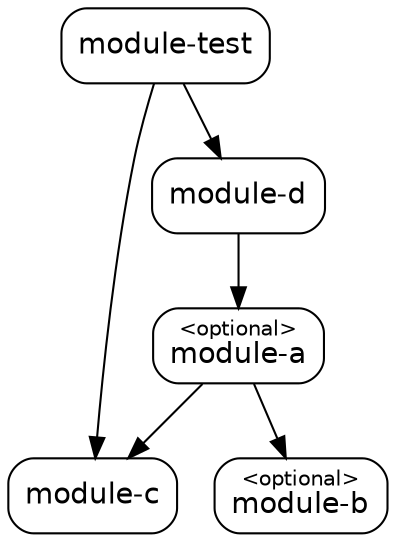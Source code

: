 digraph "optional-test" {
  node [shape="box",style="rounded",fontname="Helvetica",fontsize="14"]
  edge [fontsize="10",fontname="Helvetica"]

  // Node Definitions:
  "com.github.ferstl:module-a:jar:compile"[label=<<font point-size="10">&lt;optional&gt;</font><br/>module-a>]
  "com.github.ferstl:module-b:jar:compile"[label=<<font point-size="10">&lt;optional&gt;</font><br/>module-b>]
  "com.github.ferstl:module-c:jar:compile"[label=<module-c>]
  "com.github.ferstl:module-d:jar:compile"[label=<module-d>]
  "com.github.ferstl:module-test:jar:compile"[label=<module-test>]

  // Edge Definitions:
  "com.github.ferstl:module-a:jar:compile" -> "com.github.ferstl:module-b:jar:compile"
  "com.github.ferstl:module-a:jar:compile" -> "com.github.ferstl:module-c:jar:compile"
  "com.github.ferstl:module-d:jar:compile" -> "com.github.ferstl:module-a:jar:compile"
  "com.github.ferstl:module-test:jar:compile" -> "com.github.ferstl:module-c:jar:compile"
  "com.github.ferstl:module-test:jar:compile" -> "com.github.ferstl:module-d:jar:compile"
}
